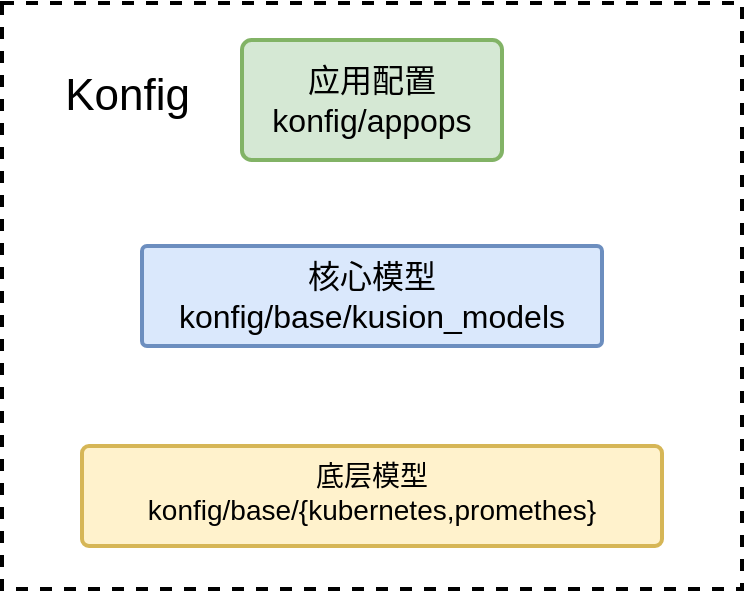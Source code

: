 <mxfile version="14.9.6" type="device"><diagram id="B8-tpyZa-beBFCcC5AaC" name="第 1 页"><mxGraphModel dx="892" dy="1499" grid="1" gridSize="10" guides="1" tooltips="1" connect="1" arrows="1" fold="1" page="1" pageScale="1" pageWidth="583" pageHeight="827" math="0" shadow="0"><root><mxCell id="0"/><mxCell id="1" parent="0"/><mxCell id="c6naYugLEPptA6ZQZeMf-1" value="&lt;br&gt;Konfig&amp;nbsp; &amp;nbsp; &amp;nbsp; &amp;nbsp; &amp;nbsp; &amp;nbsp; &amp;nbsp; &amp;nbsp; &amp;nbsp; &amp;nbsp; &amp;nbsp; &amp;nbsp; &amp;nbsp; &amp;nbsp; &amp;nbsp; &amp;nbsp; &amp;nbsp; &amp;nbsp; &amp;nbsp; &amp;nbsp;&amp;nbsp;" style="rounded=0;whiteSpace=wrap;html=1;verticalAlign=top;strokeWidth=2;dashed=1;fontSize=22;" parent="1" vertex="1"><mxGeometry x="480" y="-491.5" width="370" height="293" as="geometry"/></mxCell><mxCell id="IvQrQERhbELRxZLJ40gy-2" value="核心模型&lt;br style=&quot;font-size: 16px;&quot;&gt;konfig/base/kusion_models" style="rounded=1;whiteSpace=wrap;html=1;strokeWidth=2;fillColor=#dae8fc;strokeColor=#6c8ebf;fontSize=16;arcSize=5;verticalAlign=middle;" parent="1" vertex="1"><mxGeometry x="550" y="-370" width="230" height="50" as="geometry"/></mxCell><mxCell id="IvQrQERhbELRxZLJ40gy-3" value="应用配置&lt;br style=&quot;font-size: 16px;&quot;&gt;konfig/appops" style="rounded=1;whiteSpace=wrap;html=1;strokeWidth=2;fillColor=#d5e8d4;strokeColor=#82b366;fontSize=16;verticalAlign=middle;arcSize=8;" parent="1" vertex="1"><mxGeometry x="600" y="-473" width="130" height="60" as="geometry"/></mxCell><mxCell id="IvQrQERhbELRxZLJ40gy-5" value="底层模型&lt;br style=&quot;font-size: 14px&quot;&gt;konfig/base/{kubernetes,promethes}" style="rounded=1;whiteSpace=wrap;html=1;strokeWidth=2;fillColor=#fff2cc;strokeColor=#d6b656;fontSize=14;verticalAlign=top;arcSize=7;" parent="1" vertex="1"><mxGeometry x="520" y="-270" width="290" height="50" as="geometry"/></mxCell></root></mxGraphModel></diagram></mxfile>